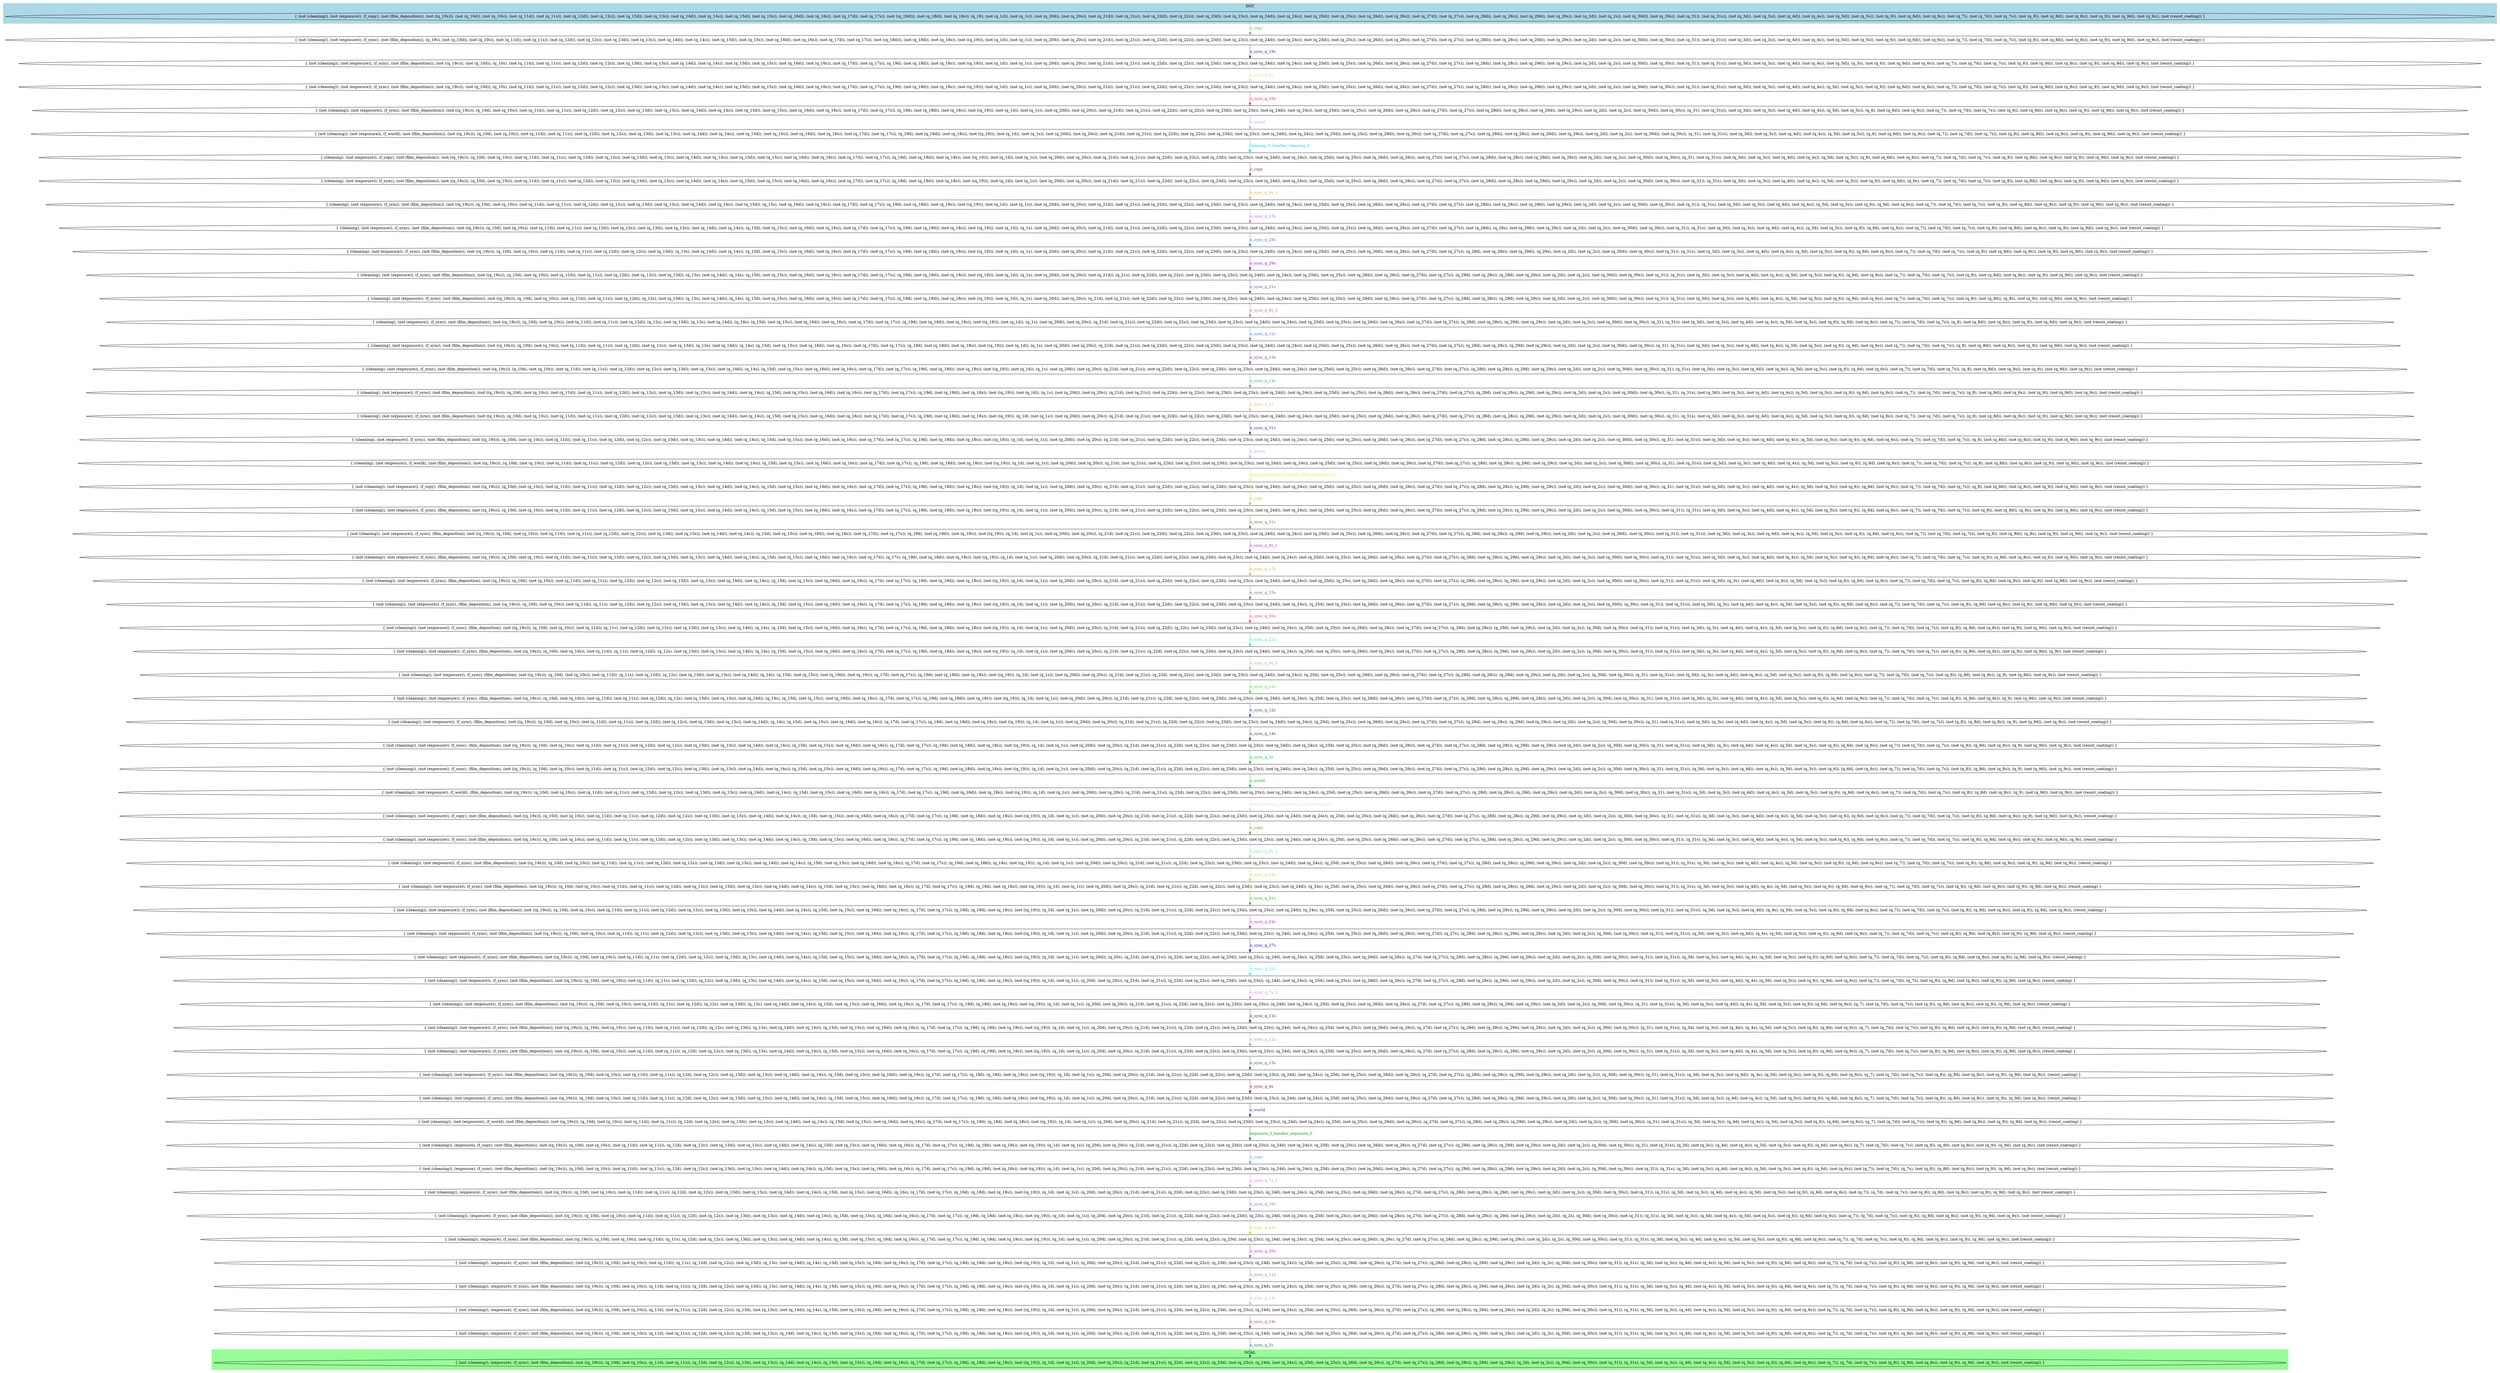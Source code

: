 digraph G {
0 [label="{ (not (cleaning)), (not (exposure)), (f_copy), (not (film_deposition)), (not ((q_19s))), (not (q_10d)), (not (q_10s)), (not (q_11d)), (not (q_11s)), (not (q_12d)), (not (q_12s)), (not (q_13d)), (not (q_13s)), (not (q_14d)), (not (q_14s)), (not (q_15d)), (not (q_15s)), (not (q_16d)), (not (q_16s)), (not (q_17d)), (not (q_17s)), (not ((q_19d))), (not (q_18d)), (not (q_18s)), (q_19), (not (q_1d)), (not (q_1s)), (not (q_20d)), (not (q_20s)), (not (q_21d)), (not (q_21s)), (not (q_22d)), (not (q_22s)), (not (q_23d)), (not (q_23s)), (not (q_24d)), (not (q_24s)), (not (q_25d)), (not (q_25s)), (not (q_26d)), (not (q_26s)), (not (q_27d)), (not (q_27s)), (not (q_28d)), (not (q_28s)), (not (q_29d)), (not (q_29s)), (not (q_2d)), (not (q_2s)), (not (q_30d)), (not (q_30s)), (not (q_31)), (not (q_31s)), (not (q_3d)), (not (q_3s)), (not (q_4d)), (not (q_4s)), (not (q_5d)), (not (q_5s)), (not (q_6)), (not (q_6d)), (not (q_6s)), (not (q_7)), (not (q_7d)), (not (q_7s)), (not (q_8)), (not (q_8d)), (not (q_8s)), (not (q_9)), (not (q_9d)), (not (q_9s)), (not (resist_coating)) }"];
1 [label="{ (not (cleaning)), (not (exposure)), (f_sync), (not (film_deposition)), (q_19s), (not (q_10d)), (not (q_10s)), (not (q_11d)), (not (q_11s)), (not (q_12d)), (not (q_12s)), (not (q_13d)), (not (q_13s)), (not (q_14d)), (not (q_14s)), (not (q_15d)), (not (q_15s)), (not (q_16d)), (not (q_16s)), (not (q_17d)), (not (q_17s)), (not ((q_19d))), (not (q_18d)), (not (q_18s)), (not ((q_19))), (not (q_1d)), (not (q_1s)), (not (q_20d)), (not (q_20s)), (not (q_21d)), (not (q_21s)), (not (q_22d)), (not (q_22s)), (not (q_23d)), (not (q_23s)), (not (q_24d)), (not (q_24s)), (not (q_25d)), (not (q_25s)), (not (q_26d)), (not (q_26s)), (not (q_27d)), (not (q_27s)), (not (q_28d)), (not (q_28s)), (not (q_29d)), (not (q_29s)), (not (q_2d)), (not (q_2s)), (not (q_30d)), (not (q_30s)), (not (q_31)), (not (q_31s)), (not (q_3d)), (not (q_3s)), (not (q_4d)), (not (q_4s)), (not (q_5d)), (not (q_5s)), (not (q_6)), (not (q_6d)), (not (q_6s)), (not (q_7)), (not (q_7d)), (not (q_7s)), (not (q_8)), (not (q_8d)), (not (q_8s)), (not (q_9)), (not (q_9d)), (not (q_9s)), (not (resist_coating)) }"];
2 [label="{ (not (cleaning)), (not (exposure)), (f_sync), (not (film_deposition)), (not ((q_19s))), (not (q_10d)), (q_10s), (not (q_11d)), (not (q_11s)), (not (q_12d)), (not (q_12s)), (not (q_13d)), (not (q_13s)), (not (q_14d)), (not (q_14s)), (not (q_15d)), (not (q_15s)), (not (q_16d)), (not (q_16s)), (not (q_17d)), (not (q_17s)), (q_19d), (not (q_18d)), (not (q_18s)), (not ((q_19))), (not (q_1d)), (not (q_1s)), (not (q_20d)), (not (q_20s)), (not (q_21d)), (not (q_21s)), (not (q_22d)), (not (q_22s)), (not (q_23d)), (not (q_23s)), (not (q_24d)), (not (q_24s)), (not (q_25d)), (not (q_25s)), (not (q_26d)), (not (q_26s)), (not (q_27d)), (not (q_27s)), (not (q_28d)), (not (q_28s)), (not (q_29d)), (not (q_29s)), (not (q_2d)), (not (q_2s)), (not (q_30d)), (not (q_30s)), (not (q_31)), (not (q_31s)), (not (q_3d)), (not (q_3s)), (not (q_4d)), (not (q_4s)), (not (q_5d)), (q_5s), (not (q_6)), (not (q_6d)), (not (q_6s)), (not (q_7)), (not (q_7d)), (not (q_7s)), (not (q_8)), (not (q_8d)), (not (q_8s)), (not (q_9)), (not (q_9d)), (not (q_9s)), (not (resist_coating)) }"];
3 [label="{ (not (cleaning)), (not (exposure)), (f_sync), (not (film_deposition)), (not ((q_19s))), (not (q_10d)), (q_10s), (not (q_11d)), (not (q_11s)), (not (q_12d)), (not (q_12s)), (not (q_13d)), (not (q_13s)), (not (q_14d)), (not (q_14s)), (not (q_15d)), (not (q_15s)), (not (q_16d)), (not (q_16s)), (not (q_17d)), (not (q_17s)), (q_19d), (not (q_18d)), (not (q_18s)), (not ((q_19))), (not (q_1d)), (not (q_1s)), (not (q_20d)), (not (q_20s)), (not (q_21d)), (not (q_21s)), (not (q_22d)), (not (q_22s)), (not (q_23d)), (not (q_23s)), (not (q_24d)), (not (q_24s)), (not (q_25d)), (not (q_25s)), (not (q_26d)), (not (q_26s)), (not (q_27d)), (not (q_27s)), (not (q_28d)), (not (q_28s)), (not (q_29d)), (not (q_29s)), (not (q_2d)), (not (q_2s)), (not (q_30d)), (not (q_30s)), (not (q_31)), (not (q_31s)), (not (q_3d)), (not (q_3s)), (not (q_4d)), (not (q_4s)), (q_5d), (not (q_5s)), (not (q_6)), (not (q_6d)), (not (q_6s)), (not (q_7)), (not (q_7d)), (not (q_7s)), (not (q_8)), (not (q_8d)), (not (q_8s)), (not (q_9)), (not (q_9d)), (not (q_9s)), (not (resist_coating)) }"];
4 [label="{ (not (cleaning)), (not (exposure)), (f_sync), (not (film_deposition)), (not ((q_19s))), (q_10d), (not (q_10s)), (not (q_11d)), (not (q_11s)), (not (q_12d)), (not (q_12s)), (not (q_13d)), (not (q_13s)), (not (q_14d)), (not (q_14s)), (not (q_15d)), (not (q_15s)), (not (q_16d)), (not (q_16s)), (not (q_17d)), (not (q_17s)), (q_19d), (not (q_18d)), (not (q_18s)), (not ((q_19))), (not (q_1d)), (not (q_1s)), (not (q_20d)), (not (q_20s)), (not (q_21d)), (not (q_21s)), (not (q_22d)), (not (q_22s)), (not (q_23d)), (not (q_23s)), (not (q_24d)), (not (q_24s)), (not (q_25d)), (not (q_25s)), (not (q_26d)), (not (q_26s)), (not (q_27d)), (not (q_27s)), (not (q_28d)), (not (q_28s)), (not (q_29d)), (not (q_29s)), (not (q_2d)), (not (q_2s)), (not (q_30d)), (not (q_30s)), (q_31), (not (q_31s)), (not (q_3d)), (not (q_3s)), (not (q_4d)), (not (q_4s)), (q_5d), (not (q_5s)), (q_6), (not (q_6d)), (not (q_6s)), (not (q_7)), (not (q_7d)), (not (q_7s)), (not (q_8)), (not (q_8d)), (not (q_8s)), (not (q_9)), (not (q_9d)), (not (q_9s)), (not (resist_coating)) }"];
5 [label="{ (not (cleaning)), (not (exposure)), (f_world), (not (film_deposition)), (not ((q_19s))), (q_10d), (not (q_10s)), (not (q_11d)), (not (q_11s)), (not (q_12d)), (not (q_12s)), (not (q_13d)), (not (q_13s)), (not (q_14d)), (not (q_14s)), (not (q_15d)), (not (q_15s)), (not (q_16d)), (not (q_16s)), (not (q_17d)), (not (q_17s)), (q_19d), (not (q_18d)), (not (q_18s)), (not ((q_19))), (not (q_1d)), (not (q_1s)), (not (q_20d)), (not (q_20s)), (not (q_21d)), (not (q_21s)), (not (q_22d)), (not (q_22s)), (not (q_23d)), (not (q_23s)), (not (q_24d)), (not (q_24s)), (not (q_25d)), (not (q_25s)), (not (q_26d)), (not (q_26s)), (not (q_27d)), (not (q_27s)), (not (q_28d)), (not (q_28s)), (not (q_29d)), (not (q_29s)), (not (q_2d)), (not (q_2s)), (not (q_30d)), (not (q_30s)), (q_31), (not (q_31s)), (not (q_3d)), (not (q_3s)), (not (q_4d)), (not (q_4s)), (q_5d), (not (q_5s)), (q_6), (not (q_6d)), (not (q_6s)), (not (q_7)), (not (q_7d)), (not (q_7s)), (not (q_8)), (not (q_8d)), (not (q_8s)), (not (q_9)), (not (q_9d)), (not (q_9s)), (not (resist_coating)) }"];
6 [label="{ (cleaning), (not (exposure)), (f_copy), (not (film_deposition)), (not ((q_19s))), (q_10d), (not (q_10s)), (not (q_11d)), (not (q_11s)), (not (q_12d)), (not (q_12s)), (not (q_13d)), (not (q_13s)), (not (q_14d)), (not (q_14s)), (not (q_15d)), (not (q_15s)), (not (q_16d)), (not (q_16s)), (not (q_17d)), (not (q_17s)), (q_19d), (not (q_18d)), (not (q_18s)), (not ((q_19))), (not (q_1d)), (not (q_1s)), (not (q_20d)), (not (q_20s)), (not (q_21d)), (not (q_21s)), (not (q_22d)), (not (q_22s)), (not (q_23d)), (not (q_23s)), (not (q_24d)), (not (q_24s)), (not (q_25d)), (not (q_25s)), (not (q_26d)), (not (q_26s)), (not (q_27d)), (not (q_27s)), (not (q_28d)), (not (q_28s)), (not (q_29d)), (not (q_29s)), (not (q_2d)), (not (q_2s)), (not (q_30d)), (not (q_30s)), (q_31), (not (q_31s)), (not (q_3d)), (not (q_3s)), (not (q_4d)), (not (q_4s)), (q_5d), (not (q_5s)), (q_6), (not (q_6d)), (not (q_6s)), (not (q_7)), (not (q_7d)), (not (q_7s)), (not (q_8)), (not (q_8d)), (not (q_8s)), (not (q_9)), (not (q_9d)), (not (q_9s)), (not (resist_coating)) }"];
7 [label="{ (cleaning), (not (exposure)), (f_sync), (not (film_deposition)), (not ((q_19s))), (q_10d), (not (q_10s)), (not (q_11d)), (not (q_11s)), (not (q_12d)), (not (q_12s)), (not (q_13d)), (not (q_13s)), (not (q_14d)), (not (q_14s)), (not (q_15d)), (not (q_15s)), (not (q_16d)), (not (q_16s)), (not (q_17d)), (not (q_17s)), (q_19d), (not (q_18d)), (not (q_18s)), (not ((q_19))), (not (q_1d)), (not (q_1s)), (not (q_20d)), (not (q_20s)), (not (q_21d)), (not (q_21s)), (not (q_22d)), (not (q_22s)), (not (q_23d)), (not (q_23s)), (not (q_24d)), (not (q_24s)), (not (q_25d)), (not (q_25s)), (not (q_26d)), (not (q_26s)), (not (q_27d)), (not (q_27s)), (not (q_28d)), (not (q_28s)), (not (q_29d)), (not (q_29s)), (not (q_2d)), (not (q_2s)), (not (q_30d)), (not (q_30s)), (not (q_31)), (q_31s), (not (q_3d)), (not (q_3s)), (not (q_4d)), (not (q_4s)), (q_5d), (not (q_5s)), (not (q_6)), (not (q_6d)), (q_6s), (not (q_7)), (not (q_7d)), (not (q_7s)), (not (q_8)), (not (q_8d)), (not (q_8s)), (not (q_9)), (not (q_9d)), (not (q_9s)), (not (resist_coating)) }"];
8 [label="{ (cleaning), (not (exposure)), (f_sync), (not (film_deposition)), (not ((q_19s))), (q_10d), (not (q_10s)), (not (q_11d)), (not (q_11s)), (not (q_12d)), (not (q_12s)), (not (q_13d)), (not (q_13s)), (not (q_14d)), (not (q_14s)), (not (q_15d)), (q_15s), (not (q_16d)), (not (q_16s)), (not (q_17d)), (not (q_17s)), (q_19d), (not (q_18d)), (not (q_18s)), (not ((q_19))), (not (q_1d)), (not (q_1s)), (not (q_20d)), (not (q_20s)), (not (q_21d)), (not (q_21s)), (not (q_22d)), (not (q_22s)), (not (q_23d)), (not (q_23s)), (not (q_24d)), (not (q_24s)), (not (q_25d)), (not (q_25s)), (not (q_26d)), (not (q_26s)), (not (q_27d)), (not (q_27s)), (not (q_28d)), (not (q_28s)), (not (q_29d)), (not (q_29s)), (not (q_2d)), (not (q_2s)), (not (q_30d)), (not (q_30s)), (not (q_31)), (q_31s), (not (q_3d)), (not (q_3s)), (not (q_4d)), (not (q_4s)), (q_5d), (not (q_5s)), (not (q_6)), (q_6d), (not (q_6s)), (not (q_7)), (not (q_7d)), (not (q_7s)), (not (q_8)), (not (q_8d)), (not (q_8s)), (not (q_9)), (not (q_9d)), (not (q_9s)), (not (resist_coating)) }"];
9 [label="{ (cleaning), (not (exposure)), (f_sync), (not (film_deposition)), (not ((q_19s))), (q_10d), (not (q_10s)), (not (q_11d)), (not (q_11s)), (not (q_12d)), (not (q_12s)), (not (q_13d)), (not (q_13s)), (not (q_14d)), (not (q_14s)), (q_15d), (not (q_15s)), (not (q_16d)), (not (q_16s)), (not (q_17d)), (not (q_17s)), (q_19d), (not (q_18d)), (not (q_18s)), (not ((q_19))), (not (q_1d)), (q_1s), (not (q_20d)), (not (q_20s)), (not (q_21d)), (not (q_21s)), (not (q_22d)), (not (q_22s)), (not (q_23d)), (not (q_23s)), (not (q_24d)), (not (q_24s)), (not (q_25d)), (not (q_25s)), (not (q_26d)), (not (q_26s)), (not (q_27d)), (not (q_27s)), (not (q_28d)), (q_28s), (not (q_29d)), (not (q_29s)), (not (q_2d)), (not (q_2s)), (not (q_30d)), (not (q_30s)), (not (q_31)), (q_31s), (not (q_3d)), (not (q_3s)), (not (q_4d)), (not (q_4s)), (q_5d), (not (q_5s)), (not (q_6)), (q_6d), (not (q_6s)), (not (q_7)), (not (q_7d)), (not (q_7s)), (not (q_8)), (not (q_8d)), (not (q_8s)), (not (q_9)), (not (q_9d)), (not (q_9s)), (not (resist_coating)) }"];
10 [label="{ (cleaning), (not (exposure)), (f_sync), (not (film_deposition)), (not ((q_19s))), (q_10d), (not (q_10s)), (not (q_11d)), (not (q_11s)), (not (q_12d)), (not (q_12s)), (not (q_13d)), (q_13s), (not (q_14d)), (not (q_14s)), (q_15d), (not (q_15s)), (not (q_16d)), (not (q_16s)), (not (q_17d)), (not (q_17s)), (q_19d), (not (q_18d)), (not (q_18s)), (not ((q_19))), (not (q_1d)), (q_1s), (not (q_20d)), (not (q_20s)), (not (q_21d)), (not (q_21s)), (not (q_22d)), (not (q_22s)), (not (q_23d)), (not (q_23s)), (not (q_24d)), (not (q_24s)), (not (q_25d)), (not (q_25s)), (not (q_26d)), (not (q_26s)), (not (q_27d)), (not (q_27s)), (q_28d), (not (q_28s)), (not (q_29d)), (q_29s), (not (q_2d)), (not (q_2s)), (not (q_30d)), (not (q_30s)), (not (q_31)), (q_31s), (not (q_3d)), (not (q_3s)), (not (q_4d)), (not (q_4s)), (q_5d), (not (q_5s)), (not (q_6)), (q_6d), (not (q_6s)), (not (q_7)), (not (q_7d)), (not (q_7s)), (not (q_8)), (not (q_8d)), (not (q_8s)), (not (q_9)), (not (q_9d)), (not (q_9s)), (not (resist_coating)) }"];
11 [label="{ (cleaning), (not (exposure)), (f_sync), (not (film_deposition)), (not ((q_19s))), (q_10d), (not (q_10s)), (not (q_11d)), (not (q_11s)), (not (q_12d)), (not (q_12s)), (not (q_13d)), (q_13s), (not (q_14d)), (q_14s), (q_15d), (not (q_15s)), (not (q_16d)), (not (q_16s)), (not (q_17d)), (not (q_17s)), (q_19d), (not (q_18d)), (not (q_18s)), (not ((q_19))), (not (q_1d)), (q_1s), (not (q_20d)), (not (q_20s)), (not (q_21d)), (q_21s), (not (q_22d)), (not (q_22s)), (not (q_23d)), (not (q_23s)), (not (q_24d)), (not (q_24s)), (not (q_25d)), (not (q_25s)), (not (q_26d)), (not (q_26s)), (not (q_27d)), (not (q_27s)), (q_28d), (not (q_28s)), (q_29d), (not (q_29s)), (not (q_2d)), (not (q_2s)), (not (q_30d)), (not (q_30s)), (not (q_31)), (q_31s), (not (q_3d)), (not (q_3s)), (not (q_4d)), (not (q_4s)), (q_5d), (not (q_5s)), (not (q_6)), (q_6d), (not (q_6s)), (not (q_7)), (not (q_7d)), (not (q_7s)), (not (q_8)), (not (q_8d)), (not (q_8s)), (not (q_9)), (not (q_9d)), (not (q_9s)), (not (resist_coating)) }"];
12 [label="{ (cleaning), (not (exposure)), (f_sync), (not (film_deposition)), (not ((q_19s))), (q_10d), (not (q_10s)), (not (q_11d)), (not (q_11s)), (not (q_12d)), (q_12s), (not (q_13d)), (q_13s), (not (q_14d)), (q_14s), (q_15d), (not (q_15s)), (not (q_16d)), (not (q_16s)), (not (q_17d)), (not (q_17s)), (q_19d), (not (q_18d)), (not (q_18s)), (not ((q_19))), (not (q_1d)), (q_1s), (not (q_20d)), (not (q_20s)), (q_21d), (not (q_21s)), (not (q_22d)), (not (q_22s)), (not (q_23d)), (not (q_23s)), (not (q_24d)), (not (q_24s)), (not (q_25d)), (not (q_25s)), (not (q_26d)), (not (q_26s)), (not (q_27d)), (not (q_27s)), (q_28d), (not (q_28s)), (q_29d), (not (q_29s)), (not (q_2d)), (not (q_2s)), (not (q_30d)), (not (q_30s)), (not (q_31)), (q_31s), (not (q_3d)), (not (q_3s)), (not (q_4d)), (not (q_4s)), (q_5d), (not (q_5s)), (not (q_6)), (q_6d), (not (q_6s)), (not (q_7)), (not (q_7d)), (not (q_7s)), (not (q_8)), (not (q_8d)), (q_8s), (not (q_9)), (not (q_9d)), (not (q_9s)), (not (resist_coating)) }"];
13 [label="{ (cleaning), (not (exposure)), (f_sync), (not (film_deposition)), (not ((q_19s))), (q_10d), (not (q_10s)), (not (q_11d)), (not (q_11s)), (not (q_12d)), (q_12s), (not (q_13d)), (q_13s), (not (q_14d)), (q_14s), (q_15d), (not (q_15s)), (not (q_16d)), (not (q_16s)), (not (q_17d)), (not (q_17s)), (q_19d), (not (q_18d)), (not (q_18s)), (not ((q_19))), (not (q_1d)), (q_1s), (not (q_20d)), (not (q_20s)), (q_21d), (not (q_21s)), (not (q_22d)), (not (q_22s)), (not (q_23d)), (not (q_23s)), (not (q_24d)), (not (q_24s)), (not (q_25d)), (not (q_25s)), (not (q_26d)), (not (q_26s)), (not (q_27d)), (not (q_27s)), (q_28d), (not (q_28s)), (q_29d), (not (q_29s)), (not (q_2d)), (not (q_2s)), (not (q_30d)), (not (q_30s)), (q_31), (q_31s), (not (q_3d)), (not (q_3s)), (not (q_4d)), (not (q_4s)), (q_5d), (not (q_5s)), (not (q_6)), (q_6d), (not (q_6s)), (not (q_7)), (not (q_7d)), (not (q_7s)), (q_8), (not (q_8d)), (not (q_8s)), (not (q_9)), (not (q_9d)), (not (q_9s)), (not (resist_coating)) }"];
14 [label="{ (cleaning), (not (exposure)), (f_sync), (not (film_deposition)), (not ((q_19s))), (q_10d), (not (q_10s)), (not (q_11d)), (not (q_11s)), (not (q_12d)), (not (q_12s)), (not (q_13d)), (q_13s), (not (q_14d)), (q_14s), (q_15d), (not (q_15s)), (not (q_16d)), (not (q_16s)), (not (q_17d)), (not (q_17s)), (q_19d), (not (q_18d)), (not (q_18s)), (not ((q_19))), (not (q_1d)), (q_1s), (not (q_20d)), (not (q_20s)), (q_21d), (not (q_21s)), (not (q_22d)), (not (q_22s)), (not (q_23d)), (not (q_23s)), (not (q_24d)), (not (q_24s)), (not (q_25d)), (not (q_25s)), (not (q_26d)), (not (q_26s)), (not (q_27d)), (not (q_27s)), (q_28d), (not (q_28s)), (q_29d), (not (q_29s)), (not (q_2d)), (not (q_2s)), (not (q_30d)), (not (q_30s)), (q_31), (q_31s), (not (q_3d)), (not (q_3s)), (not (q_4d)), (not (q_4s)), (q_5d), (not (q_5s)), (not (q_6)), (q_6d), (not (q_6s)), (not (q_7)), (not (q_7d)), (not (q_7s)), (q_8), (not (q_8d)), (not (q_8s)), (not (q_9)), (not (q_9d)), (not (q_9s)), (not (resist_coating)) }"];
15 [label="{ (cleaning), (not (exposure)), (f_sync), (not (film_deposition)), (not ((q_19s))), (q_10d), (not (q_10s)), (not (q_11d)), (not (q_11s)), (not (q_12d)), (not (q_12s)), (not (q_13d)), (not (q_13s)), (not (q_14d)), (q_14s), (q_15d), (not (q_15s)), (not (q_16d)), (not (q_16s)), (not (q_17d)), (not (q_17s)), (q_19d), (not (q_18d)), (not (q_18s)), (not ((q_19))), (not (q_1d)), (q_1s), (not (q_20d)), (not (q_20s)), (q_21d), (not (q_21s)), (not (q_22d)), (not (q_22s)), (not (q_23d)), (not (q_23s)), (not (q_24d)), (not (q_24s)), (not (q_25d)), (not (q_25s)), (not (q_26d)), (not (q_26s)), (not (q_27d)), (not (q_27s)), (q_28d), (not (q_28s)), (q_29d), (not (q_29s)), (not (q_2d)), (not (q_2s)), (not (q_30d)), (not (q_30s)), (q_31), (q_31s), (not (q_3d)), (not (q_3s)), (not (q_4d)), (not (q_4s)), (q_5d), (not (q_5s)), (not (q_6)), (q_6d), (not (q_6s)), (not (q_7)), (not (q_7d)), (not (q_7s)), (q_8), (not (q_8d)), (not (q_8s)), (not (q_9)), (not (q_9d)), (not (q_9s)), (not (resist_coating)) }"];
16 [label="{ (cleaning), (not (exposure)), (f_sync), (not (film_deposition)), (not ((q_19s))), (q_10d), (not (q_10s)), (not (q_11d)), (not (q_11s)), (not (q_12d)), (not (q_12s)), (not (q_13d)), (not (q_13s)), (not (q_14d)), (not (q_14s)), (q_15d), (not (q_15s)), (not (q_16d)), (not (q_16s)), (not (q_17d)), (not (q_17s)), (q_19d), (not (q_18d)), (not (q_18s)), (not ((q_19))), (not (q_1d)), (q_1s), (not (q_20d)), (not (q_20s)), (q_21d), (not (q_21s)), (not (q_22d)), (not (q_22s)), (not (q_23d)), (not (q_23s)), (not (q_24d)), (not (q_24s)), (not (q_25d)), (not (q_25s)), (not (q_26d)), (not (q_26s)), (not (q_27d)), (not (q_27s)), (q_28d), (not (q_28s)), (q_29d), (not (q_29s)), (not (q_2d)), (not (q_2s)), (not (q_30d)), (not (q_30s)), (q_31), (q_31s), (not (q_3d)), (not (q_3s)), (not (q_4d)), (not (q_4s)), (q_5d), (not (q_5s)), (not (q_6)), (q_6d), (not (q_6s)), (not (q_7)), (not (q_7d)), (not (q_7s)), (q_8), (not (q_8d)), (not (q_8s)), (not (q_9)), (not (q_9d)), (not (q_9s)), (not (resist_coating)) }"];
17 [label="{ (cleaning), (not (exposure)), (f_sync), (not (film_deposition)), (not ((q_19s))), (q_10d), (not (q_10s)), (not (q_11d)), (not (q_11s)), (not (q_12d)), (not (q_12s)), (not (q_13d)), (not (q_13s)), (not (q_14d)), (not (q_14s)), (q_15d), (not (q_15s)), (not (q_16d)), (not (q_16s)), (not (q_17d)), (not (q_17s)), (q_19d), (not (q_18d)), (not (q_18s)), (not ((q_19))), (q_1d), (not (q_1s)), (not (q_20d)), (not (q_20s)), (q_21d), (not (q_21s)), (not (q_22d)), (not (q_22s)), (not (q_23d)), (not (q_23s)), (not (q_24d)), (not (q_24s)), (not (q_25d)), (not (q_25s)), (not (q_26d)), (not (q_26s)), (not (q_27d)), (not (q_27s)), (q_28d), (not (q_28s)), (q_29d), (not (q_29s)), (not (q_2d)), (not (q_2s)), (not (q_30d)), (not (q_30s)), (q_31), (q_31s), (not (q_3d)), (not (q_3s)), (not (q_4d)), (not (q_4s)), (q_5d), (not (q_5s)), (not (q_6)), (q_6d), (not (q_6s)), (not (q_7)), (not (q_7d)), (not (q_7s)), (q_8), (not (q_8d)), (not (q_8s)), (not (q_9)), (not (q_9d)), (not (q_9s)), (not (resist_coating)) }"];
18 [label="{ (cleaning), (not (exposure)), (f_sync), (not (film_deposition)), (not ((q_19s))), (q_10d), (not (q_10s)), (not (q_11d)), (not (q_11s)), (not (q_12d)), (not (q_12s)), (not (q_13d)), (not (q_13s)), (not (q_14d)), (not (q_14s)), (q_15d), (not (q_15s)), (not (q_16d)), (not (q_16s)), (not (q_17d)), (not (q_17s)), (q_19d), (not (q_18d)), (not (q_18s)), (not ((q_19))), (q_1d), (not (q_1s)), (not (q_20d)), (not (q_20s)), (q_21d), (not (q_21s)), (not (q_22d)), (not (q_22s)), (not (q_23d)), (not (q_23s)), (not (q_24d)), (not (q_24s)), (not (q_25d)), (not (q_25s)), (not (q_26d)), (not (q_26s)), (not (q_27d)), (not (q_27s)), (q_28d), (not (q_28s)), (q_29d), (not (q_29s)), (not (q_2d)), (not (q_2s)), (not (q_30d)), (not (q_30s)), (q_31), (not (q_31s)), (not (q_3d)), (not (q_3s)), (not (q_4d)), (not (q_4s)), (q_5d), (not (q_5s)), (not (q_6)), (q_6d), (not (q_6s)), (not (q_7)), (not (q_7d)), (not (q_7s)), (q_8), (not (q_8d)), (not (q_8s)), (not (q_9)), (not (q_9d)), (not (q_9s)), (not (resist_coating)) }"];
19 [label="{ (cleaning), (not (exposure)), (f_world), (not (film_deposition)), (not ((q_19s))), (q_10d), (not (q_10s)), (not (q_11d)), (not (q_11s)), (not (q_12d)), (not (q_12s)), (not (q_13d)), (not (q_13s)), (not (q_14d)), (not (q_14s)), (q_15d), (not (q_15s)), (not (q_16d)), (not (q_16s)), (not (q_17d)), (not (q_17s)), (q_19d), (not (q_18d)), (not (q_18s)), (not ((q_19))), (q_1d), (not (q_1s)), (not (q_20d)), (not (q_20s)), (q_21d), (not (q_21s)), (not (q_22d)), (not (q_22s)), (not (q_23d)), (not (q_23s)), (not (q_24d)), (not (q_24s)), (not (q_25d)), (not (q_25s)), (not (q_26d)), (not (q_26s)), (not (q_27d)), (not (q_27s)), (q_28d), (not (q_28s)), (q_29d), (not (q_29s)), (not (q_2d)), (not (q_2s)), (not (q_30d)), (not (q_30s)), (q_31), (not (q_31s)), (not (q_3d)), (not (q_3s)), (not (q_4d)), (not (q_4s)), (q_5d), (not (q_5s)), (not (q_6)), (q_6d), (not (q_6s)), (not (q_7)), (not (q_7d)), (not (q_7s)), (q_8), (not (q_8d)), (not (q_8s)), (not (q_9)), (not (q_9d)), (not (q_9s)), (not (resist_coating)) }"];
20 [label="{ (not (cleaning)), (not (exposure)), (f_copy), (film_deposition), (not ((q_19s))), (q_10d), (not (q_10s)), (not (q_11d)), (not (q_11s)), (not (q_12d)), (not (q_12s)), (not (q_13d)), (not (q_13s)), (not (q_14d)), (not (q_14s)), (q_15d), (not (q_15s)), (not (q_16d)), (not (q_16s)), (not (q_17d)), (not (q_17s)), (q_19d), (not (q_18d)), (not (q_18s)), (not ((q_19))), (q_1d), (not (q_1s)), (not (q_20d)), (not (q_20s)), (q_21d), (not (q_21s)), (not (q_22d)), (not (q_22s)), (not (q_23d)), (not (q_23s)), (not (q_24d)), (not (q_24s)), (not (q_25d)), (not (q_25s)), (not (q_26d)), (not (q_26s)), (not (q_27d)), (not (q_27s)), (q_28d), (not (q_28s)), (q_29d), (not (q_29s)), (not (q_2d)), (not (q_2s)), (not (q_30d)), (not (q_30s)), (q_31), (not (q_31s)), (not (q_3d)), (not (q_3s)), (not (q_4d)), (not (q_4s)), (q_5d), (not (q_5s)), (not (q_6)), (q_6d), (not (q_6s)), (not (q_7)), (not (q_7d)), (not (q_7s)), (q_8), (not (q_8d)), (not (q_8s)), (not (q_9)), (not (q_9d)), (not (q_9s)), (not (resist_coating)) }"];
21 [label="{ (not (cleaning)), (not (exposure)), (f_sync), (film_deposition), (not ((q_19s))), (q_10d), (not (q_10s)), (not (q_11d)), (not (q_11s)), (not (q_12d)), (not (q_12s)), (not (q_13d)), (not (q_13s)), (not (q_14d)), (not (q_14s)), (q_15d), (not (q_15s)), (not (q_16d)), (not (q_16s)), (not (q_17d)), (not (q_17s)), (q_19d), (not (q_18d)), (not (q_18s)), (not ((q_19))), (q_1d), (not (q_1s)), (not (q_20d)), (not (q_20s)), (q_21d), (not (q_21s)), (not (q_22d)), (not (q_22s)), (not (q_23d)), (not (q_23s)), (not (q_24d)), (not (q_24s)), (not (q_25d)), (not (q_25s)), (not (q_26d)), (not (q_26s)), (not (q_27d)), (not (q_27s)), (q_28d), (not (q_28s)), (q_29d), (not (q_29s)), (not (q_2d)), (not (q_2s)), (not (q_30d)), (not (q_30s)), (not (q_31)), (q_31s), (not (q_3d)), (not (q_3s)), (not (q_4d)), (not (q_4s)), (q_5d), (not (q_5s)), (not (q_6)), (q_6d), (not (q_6s)), (not (q_7)), (not (q_7d)), (not (q_7s)), (not (q_8)), (not (q_8d)), (q_8s), (not (q_9)), (not (q_9d)), (not (q_9s)), (not (resist_coating)) }"];
22 [label="{ (not (cleaning)), (not (exposure)), (f_sync), (film_deposition), (not ((q_19s))), (q_10d), (not (q_10s)), (not (q_11d)), (not (q_11s)), (not (q_12d)), (not (q_12s)), (not (q_13d)), (not (q_13s)), (not (q_14d)), (not (q_14s)), (q_15d), (not (q_15s)), (not (q_16d)), (not (q_16s)), (not (q_17d)), (not (q_17s)), (q_19d), (not (q_18d)), (not (q_18s)), (not ((q_19))), (q_1d), (not (q_1s)), (not (q_20d)), (not (q_20s)), (q_21d), (not (q_21s)), (not (q_22d)), (not (q_22s)), (not (q_23d)), (not (q_23s)), (not (q_24d)), (not (q_24s)), (not (q_25d)), (not (q_25s)), (not (q_26d)), (not (q_26s)), (not (q_27d)), (not (q_27s)), (q_28d), (not (q_28s)), (q_29d), (not (q_29s)), (not (q_2d)), (not (q_2s)), (not (q_30d)), (not (q_30s)), (not (q_31)), (not (q_31s)), (not (q_3d)), (not (q_3s)), (not (q_4d)), (not (q_4s)), (q_5d), (not (q_5s)), (not (q_6)), (q_6d), (not (q_6s)), (not (q_7)), (not (q_7d)), (not (q_7s)), (not (q_8)), (not (q_8d)), (q_8s), (not (q_9)), (not (q_9d)), (not (q_9s)), (not (resist_coating)) }"];
23 [label="{ (not (cleaning)), (not (exposure)), (f_sync), (film_deposition), (not ((q_19s))), (q_10d), (not (q_10s)), (not (q_11d)), (not (q_11s)), (not (q_12d)), (not (q_12s)), (not (q_13d)), (not (q_13s)), (not (q_14d)), (not (q_14s)), (q_15d), (not (q_15s)), (not (q_16d)), (not (q_16s)), (not (q_17d)), (q_17s), (q_19d), (not (q_18d)), (not (q_18s)), (not ((q_19))), (q_1d), (not (q_1s)), (not (q_20d)), (not (q_20s)), (q_21d), (not (q_21s)), (not (q_22d)), (not (q_22s)), (not (q_23d)), (not (q_23s)), (not (q_24d)), (not (q_24s)), (not (q_25d)), (not (q_25s)), (not (q_26d)), (not (q_26s)), (not (q_27d)), (not (q_27s)), (q_28d), (not (q_28s)), (q_29d), (not (q_29s)), (not (q_2d)), (not (q_2s)), (not (q_30d)), (not (q_30s)), (not (q_31)), (not (q_31s)), (not (q_3d)), (not (q_3s)), (not (q_4d)), (not (q_4s)), (q_5d), (not (q_5s)), (not (q_6)), (q_6d), (not (q_6s)), (not (q_7)), (not (q_7d)), (not (q_7s)), (not (q_8)), (q_8d), (not (q_8s)), (not (q_9)), (not (q_9d)), (not (q_9s)), (not (resist_coating)) }"];
24 [label="{ (not (cleaning)), (not (exposure)), (f_sync), (film_deposition), (not ((q_19s))), (q_10d), (not (q_10s)), (not (q_11d)), (not (q_11s)), (not (q_12d)), (not (q_12s)), (not (q_13d)), (not (q_13s)), (not (q_14d)), (not (q_14s)), (q_15d), (not (q_15s)), (not (q_16d)), (not (q_16s)), (q_17d), (not (q_17s)), (q_19d), (not (q_18d)), (not (q_18s)), (not ((q_19))), (q_1d), (not (q_1s)), (not (q_20d)), (not (q_20s)), (q_21d), (not (q_21s)), (not (q_22d)), (not (q_22s)), (not (q_23d)), (not (q_23s)), (not (q_24d)), (not (q_24s)), (not (q_25d)), (q_25s), (not (q_26d)), (not (q_26s)), (not (q_27d)), (not (q_27s)), (q_28d), (not (q_28s)), (q_29d), (not (q_29s)), (not (q_2d)), (not (q_2s)), (not (q_30d)), (not (q_30s)), (not (q_31)), (not (q_31s)), (not (q_3d)), (q_3s), (not (q_4d)), (not (q_4s)), (q_5d), (not (q_5s)), (not (q_6)), (q_6d), (not (q_6s)), (not (q_7)), (not (q_7d)), (not (q_7s)), (not (q_8)), (q_8d), (not (q_8s)), (not (q_9)), (not (q_9d)), (not (q_9s)), (not (resist_coating)) }"];
25 [label="{ (not (cleaning)), (not (exposure)), (f_sync), (film_deposition), (not ((q_19s))), (q_10d), (not (q_10s)), (not (q_11d)), (q_11s), (not (q_12d)), (not (q_12s)), (not (q_13d)), (not (q_13s)), (not (q_14d)), (not (q_14s)), (q_15d), (not (q_15s)), (not (q_16d)), (not (q_16s)), (q_17d), (not (q_17s)), (q_19d), (not (q_18d)), (not (q_18s)), (not ((q_19))), (q_1d), (not (q_1s)), (not (q_20d)), (not (q_20s)), (q_21d), (not (q_21s)), (not (q_22d)), (not (q_22s)), (not (q_23d)), (not (q_23s)), (not (q_24d)), (not (q_24s)), (q_25d), (not (q_25s)), (not (q_26d)), (not (q_26s)), (not (q_27d)), (not (q_27s)), (q_28d), (not (q_28s)), (q_29d), (not (q_29s)), (not (q_2d)), (not (q_2s)), (not (q_30d)), (q_30s), (not (q_31)), (not (q_31s)), (not (q_3d)), (q_3s), (not (q_4d)), (not (q_4s)), (q_5d), (not (q_5s)), (not (q_6)), (q_6d), (not (q_6s)), (not (q_7)), (not (q_7d)), (not (q_7s)), (not (q_8)), (q_8d), (not (q_8s)), (not (q_9)), (not (q_9d)), (not (q_9s)), (not (resist_coating)) }"];
26 [label="{ (not (cleaning)), (not (exposure)), (f_sync), (film_deposition), (not ((q_19s))), (q_10d), (not (q_10s)), (not (q_11d)), (q_11s), (not (q_12d)), (not (q_12s)), (not (q_13d)), (not (q_13s)), (not (q_14d)), (q_14s), (q_15d), (not (q_15s)), (not (q_16d)), (not (q_16s)), (q_17d), (not (q_17s)), (q_19d), (not (q_18d)), (not (q_18s)), (not ((q_19))), (q_1d), (not (q_1s)), (not (q_20d)), (not (q_20s)), (q_21d), (not (q_21s)), (not (q_22d)), (q_22s), (not (q_23d)), (not (q_23s)), (not (q_24d)), (not (q_24s)), (q_25d), (not (q_25s)), (not (q_26d)), (not (q_26s)), (not (q_27d)), (not (q_27s)), (q_28d), (not (q_28s)), (q_29d), (not (q_29s)), (not (q_2d)), (not (q_2s)), (q_30d), (not (q_30s)), (not (q_31)), (not (q_31s)), (not (q_3d)), (q_3s), (not (q_4d)), (not (q_4s)), (q_5d), (not (q_5s)), (not (q_6)), (q_6d), (not (q_6s)), (not (q_7)), (not (q_7d)), (not (q_7s)), (not (q_8)), (q_8d), (not (q_8s)), (not (q_9)), (not (q_9d)), (not (q_9s)), (not (resist_coating)) }"];
27 [label="{ (not (cleaning)), (not (exposure)), (f_sync), (film_deposition), (not ((q_19s))), (q_10d), (not (q_10s)), (not (q_11d)), (q_11s), (not (q_12d)), (q_12s), (not (q_13d)), (not (q_13s)), (not (q_14d)), (q_14s), (q_15d), (not (q_15s)), (not (q_16d)), (not (q_16s)), (q_17d), (not (q_17s)), (q_19d), (not (q_18d)), (not (q_18s)), (not ((q_19))), (q_1d), (not (q_1s)), (not (q_20d)), (not (q_20s)), (q_21d), (not (q_21s)), (q_22d), (not (q_22s)), (not (q_23d)), (not (q_23s)), (not (q_24d)), (not (q_24s)), (q_25d), (not (q_25s)), (not (q_26d)), (not (q_26s)), (not (q_27d)), (not (q_27s)), (q_28d), (not (q_28s)), (q_29d), (not (q_29s)), (not (q_2d)), (not (q_2s)), (q_30d), (not (q_30s)), (not (q_31)), (not (q_31s)), (not (q_3d)), (q_3s), (not (q_4d)), (not (q_4s)), (q_5d), (not (q_5s)), (not (q_6)), (q_6d), (not (q_6s)), (not (q_7)), (not (q_7d)), (not (q_7s)), (not (q_8)), (q_8d), (not (q_8s)), (not (q_9)), (not (q_9d)), (q_9s), (not (resist_coating)) }"];
28 [label="{ (not (cleaning)), (not (exposure)), (f_sync), (film_deposition), (not ((q_19s))), (q_10d), (not (q_10s)), (not (q_11d)), (q_11s), (not (q_12d)), (q_12s), (not (q_13d)), (not (q_13s)), (not (q_14d)), (q_14s), (q_15d), (not (q_15s)), (not (q_16d)), (not (q_16s)), (q_17d), (not (q_17s)), (q_19d), (not (q_18d)), (not (q_18s)), (not ((q_19))), (q_1d), (not (q_1s)), (not (q_20d)), (not (q_20s)), (q_21d), (not (q_21s)), (q_22d), (not (q_22s)), (not (q_23d)), (not (q_23s)), (not (q_24d)), (not (q_24s)), (q_25d), (not (q_25s)), (not (q_26d)), (not (q_26s)), (not (q_27d)), (not (q_27s)), (q_28d), (not (q_28s)), (q_29d), (not (q_29s)), (not (q_2d)), (not (q_2s)), (q_30d), (not (q_30s)), (q_31), (not (q_31s)), (not (q_3d)), (q_3s), (not (q_4d)), (not (q_4s)), (q_5d), (not (q_5s)), (not (q_6)), (q_6d), (not (q_6s)), (not (q_7)), (not (q_7d)), (not (q_7s)), (not (q_8)), (q_8d), (not (q_8s)), (q_9), (not (q_9d)), (not (q_9s)), (not (resist_coating)) }"];
29 [label="{ (not (cleaning)), (not (exposure)), (f_sync), (film_deposition), (not ((q_19s))), (q_10d), (not (q_10s)), (not (q_11d)), (not (q_11s)), (not (q_12d)), (q_12s), (not (q_13d)), (not (q_13s)), (not (q_14d)), (q_14s), (q_15d), (not (q_15s)), (not (q_16d)), (not (q_16s)), (q_17d), (not (q_17s)), (q_19d), (not (q_18d)), (not (q_18s)), (not ((q_19))), (q_1d), (not (q_1s)), (not (q_20d)), (not (q_20s)), (q_21d), (not (q_21s)), (q_22d), (not (q_22s)), (not (q_23d)), (not (q_23s)), (not (q_24d)), (not (q_24s)), (q_25d), (not (q_25s)), (not (q_26d)), (not (q_26s)), (not (q_27d)), (not (q_27s)), (q_28d), (not (q_28s)), (q_29d), (not (q_29s)), (not (q_2d)), (not (q_2s)), (q_30d), (not (q_30s)), (q_31), (not (q_31s)), (not (q_3d)), (q_3s), (not (q_4d)), (not (q_4s)), (q_5d), (not (q_5s)), (not (q_6)), (q_6d), (not (q_6s)), (not (q_7)), (not (q_7d)), (not (q_7s)), (not (q_8)), (q_8d), (not (q_8s)), (q_9), (not (q_9d)), (not (q_9s)), (not (resist_coating)) }"];
30 [label="{ (not (cleaning)), (not (exposure)), (f_sync), (film_deposition), (not ((q_19s))), (q_10d), (not (q_10s)), (not (q_11d)), (not (q_11s)), (not (q_12d)), (not (q_12s)), (not (q_13d)), (not (q_13s)), (not (q_14d)), (q_14s), (q_15d), (not (q_15s)), (not (q_16d)), (not (q_16s)), (q_17d), (not (q_17s)), (q_19d), (not (q_18d)), (not (q_18s)), (not ((q_19))), (q_1d), (not (q_1s)), (not (q_20d)), (not (q_20s)), (q_21d), (not (q_21s)), (q_22d), (not (q_22s)), (not (q_23d)), (not (q_23s)), (not (q_24d)), (not (q_24s)), (q_25d), (not (q_25s)), (not (q_26d)), (not (q_26s)), (not (q_27d)), (not (q_27s)), (q_28d), (not (q_28s)), (q_29d), (not (q_29s)), (not (q_2d)), (not (q_2s)), (q_30d), (not (q_30s)), (q_31), (not (q_31s)), (not (q_3d)), (q_3s), (not (q_4d)), (not (q_4s)), (q_5d), (not (q_5s)), (not (q_6)), (q_6d), (not (q_6s)), (not (q_7)), (not (q_7d)), (not (q_7s)), (not (q_8)), (q_8d), (not (q_8s)), (q_9), (not (q_9d)), (not (q_9s)), (not (resist_coating)) }"];
31 [label="{ (not (cleaning)), (not (exposure)), (f_sync), (film_deposition), (not ((q_19s))), (q_10d), (not (q_10s)), (not (q_11d)), (not (q_11s)), (not (q_12d)), (not (q_12s)), (not (q_13d)), (not (q_13s)), (not (q_14d)), (not (q_14s)), (q_15d), (not (q_15s)), (not (q_16d)), (not (q_16s)), (q_17d), (not (q_17s)), (q_19d), (not (q_18d)), (not (q_18s)), (not ((q_19))), (q_1d), (not (q_1s)), (not (q_20d)), (not (q_20s)), (q_21d), (not (q_21s)), (q_22d), (not (q_22s)), (not (q_23d)), (not (q_23s)), (not (q_24d)), (not (q_24s)), (q_25d), (not (q_25s)), (not (q_26d)), (not (q_26s)), (not (q_27d)), (not (q_27s)), (q_28d), (not (q_28s)), (q_29d), (not (q_29s)), (not (q_2d)), (not (q_2s)), (q_30d), (not (q_30s)), (q_31), (not (q_31s)), (not (q_3d)), (q_3s), (not (q_4d)), (not (q_4s)), (q_5d), (not (q_5s)), (not (q_6)), (q_6d), (not (q_6s)), (not (q_7)), (not (q_7d)), (not (q_7s)), (not (q_8)), (q_8d), (not (q_8s)), (q_9), (not (q_9d)), (not (q_9s)), (not (resist_coating)) }"];
32 [label="{ (not (cleaning)), (not (exposure)), (f_sync), (film_deposition), (not ((q_19s))), (q_10d), (not (q_10s)), (not (q_11d)), (not (q_11s)), (not (q_12d)), (not (q_12s)), (not (q_13d)), (not (q_13s)), (not (q_14d)), (not (q_14s)), (q_15d), (not (q_15s)), (not (q_16d)), (not (q_16s)), (q_17d), (not (q_17s)), (q_19d), (not (q_18d)), (not (q_18s)), (not ((q_19))), (q_1d), (not (q_1s)), (not (q_20d)), (not (q_20s)), (q_21d), (not (q_21s)), (q_22d), (not (q_22s)), (not (q_23d)), (not (q_23s)), (not (q_24d)), (not (q_24s)), (q_25d), (not (q_25s)), (not (q_26d)), (not (q_26s)), (not (q_27d)), (not (q_27s)), (q_28d), (not (q_28s)), (q_29d), (not (q_29s)), (not (q_2d)), (not (q_2s)), (q_30d), (not (q_30s)), (q_31), (not (q_31s)), (q_3d), (not (q_3s)), (not (q_4d)), (not (q_4s)), (q_5d), (not (q_5s)), (not (q_6)), (q_6d), (not (q_6s)), (not (q_7)), (not (q_7d)), (not (q_7s)), (not (q_8)), (q_8d), (not (q_8s)), (q_9), (not (q_9d)), (not (q_9s)), (not (resist_coating)) }"];
33 [label="{ (not (cleaning)), (not (exposure)), (f_world), (film_deposition), (not ((q_19s))), (q_10d), (not (q_10s)), (not (q_11d)), (not (q_11s)), (not (q_12d)), (not (q_12s)), (not (q_13d)), (not (q_13s)), (not (q_14d)), (not (q_14s)), (q_15d), (not (q_15s)), (not (q_16d)), (not (q_16s)), (q_17d), (not (q_17s)), (q_19d), (not (q_18d)), (not (q_18s)), (not ((q_19))), (q_1d), (not (q_1s)), (not (q_20d)), (not (q_20s)), (q_21d), (not (q_21s)), (q_22d), (not (q_22s)), (not (q_23d)), (not (q_23s)), (not (q_24d)), (not (q_24s)), (q_25d), (not (q_25s)), (not (q_26d)), (not (q_26s)), (not (q_27d)), (not (q_27s)), (q_28d), (not (q_28s)), (q_29d), (not (q_29s)), (not (q_2d)), (not (q_2s)), (q_30d), (not (q_30s)), (q_31), (not (q_31s)), (q_3d), (not (q_3s)), (not (q_4d)), (not (q_4s)), (q_5d), (not (q_5s)), (not (q_6)), (q_6d), (not (q_6s)), (not (q_7)), (not (q_7d)), (not (q_7s)), (not (q_8)), (q_8d), (not (q_8s)), (q_9), (not (q_9d)), (not (q_9s)), (not (resist_coating)) }"];
34 [label="{ (not (cleaning)), (not (exposure)), (f_copy), (not (film_deposition)), (not ((q_19s))), (q_10d), (not (q_10s)), (not (q_11d)), (not (q_11s)), (not (q_12d)), (not (q_12s)), (not (q_13d)), (not (q_13s)), (not (q_14d)), (not (q_14s)), (q_15d), (not (q_15s)), (not (q_16d)), (not (q_16s)), (q_17d), (not (q_17s)), (q_19d), (not (q_18d)), (not (q_18s)), (not ((q_19))), (q_1d), (not (q_1s)), (not (q_20d)), (not (q_20s)), (q_21d), (not (q_21s)), (q_22d), (not (q_22s)), (not (q_23d)), (not (q_23s)), (not (q_24d)), (not (q_24s)), (q_25d), (not (q_25s)), (not (q_26d)), (not (q_26s)), (not (q_27d)), (not (q_27s)), (q_28d), (not (q_28s)), (q_29d), (not (q_29s)), (not (q_2d)), (not (q_2s)), (q_30d), (not (q_30s)), (q_31), (not (q_31s)), (q_3d), (not (q_3s)), (not (q_4d)), (not (q_4s)), (q_5d), (not (q_5s)), (not (q_6)), (q_6d), (not (q_6s)), (not (q_7)), (not (q_7d)), (not (q_7s)), (not (q_8)), (q_8d), (not (q_8s)), (q_9), (not (q_9d)), (not (q_9s)), (resist_coating) }"];
35 [label="{ (not (cleaning)), (not (exposure)), (f_sync), (not (film_deposition)), (not ((q_19s))), (q_10d), (not (q_10s)), (not (q_11d)), (not (q_11s)), (not (q_12d)), (not (q_12s)), (not (q_13d)), (not (q_13s)), (not (q_14d)), (not (q_14s)), (q_15d), (not (q_15s)), (not (q_16d)), (not (q_16s)), (q_17d), (not (q_17s)), (q_19d), (not (q_18d)), (not (q_18s)), (not ((q_19))), (q_1d), (not (q_1s)), (not (q_20d)), (not (q_20s)), (q_21d), (not (q_21s)), (q_22d), (not (q_22s)), (not (q_23d)), (not (q_23s)), (not (q_24d)), (not (q_24s)), (q_25d), (not (q_25s)), (not (q_26d)), (not (q_26s)), (not (q_27d)), (not (q_27s)), (q_28d), (not (q_28s)), (q_29d), (not (q_29s)), (not (q_2d)), (not (q_2s)), (q_30d), (not (q_30s)), (not (q_31)), (q_31s), (q_3d), (not (q_3s)), (not (q_4d)), (not (q_4s)), (q_5d), (not (q_5s)), (not (q_6)), (q_6d), (not (q_6s)), (not (q_7)), (not (q_7d)), (not (q_7s)), (not (q_8)), (q_8d), (not (q_8s)), (not (q_9)), (not (q_9d)), (q_9s), (resist_coating) }"];
36 [label="{ (not (cleaning)), (not (exposure)), (f_sync), (not (film_deposition)), (not ((q_19s))), (q_10d), (not (q_10s)), (not (q_11d)), (not (q_11s)), (not (q_12d)), (not (q_12s)), (not (q_13d)), (not (q_13s)), (not (q_14d)), (not (q_14s)), (q_15d), (not (q_15s)), (not (q_16d)), (not (q_16s)), (q_17d), (not (q_17s)), (q_19d), (not (q_18d)), (q_18s), (not ((q_19))), (q_1d), (not (q_1s)), (not (q_20d)), (not (q_20s)), (q_21d), (not (q_21s)), (q_22d), (not (q_22s)), (not (q_23d)), (not (q_23s)), (not (q_24d)), (not (q_24s)), (q_25d), (not (q_25s)), (not (q_26d)), (not (q_26s)), (not (q_27d)), (not (q_27s)), (q_28d), (not (q_28s)), (q_29d), (not (q_29s)), (not (q_2d)), (not (q_2s)), (q_30d), (not (q_30s)), (not (q_31)), (q_31s), (q_3d), (not (q_3s)), (not (q_4d)), (not (q_4s)), (q_5d), (not (q_5s)), (not (q_6)), (q_6d), (not (q_6s)), (not (q_7)), (not (q_7d)), (not (q_7s)), (not (q_8)), (q_8d), (not (q_8s)), (not (q_9)), (q_9d), (not (q_9s)), (resist_coating) }"];
37 [label="{ (not (cleaning)), (not (exposure)), (f_sync), (not (film_deposition)), (not ((q_19s))), (q_10d), (not (q_10s)), (not (q_11d)), (not (q_11s)), (not (q_12d)), (not (q_12s)), (not (q_13d)), (not (q_13s)), (not (q_14d)), (not (q_14s)), (q_15d), (not (q_15s)), (not (q_16d)), (not (q_16s)), (q_17d), (not (q_17s)), (q_19d), (q_18d), (not (q_18s)), (not ((q_19))), (q_1d), (not (q_1s)), (not (q_20d)), (not (q_20s)), (q_21d), (not (q_21s)), (q_22d), (not (q_22s)), (not (q_23d)), (not (q_23s)), (not (q_24d)), (q_24s), (q_25d), (not (q_25s)), (not (q_26d)), (not (q_26s)), (not (q_27d)), (not (q_27s)), (q_28d), (not (q_28s)), (q_29d), (not (q_29s)), (not (q_2d)), (not (q_2s)), (q_30d), (not (q_30s)), (not (q_31)), (q_31s), (q_3d), (not (q_3s)), (not (q_4d)), (q_4s), (q_5d), (not (q_5s)), (not (q_6)), (q_6d), (not (q_6s)), (not (q_7)), (not (q_7d)), (not (q_7s)), (not (q_8)), (q_8d), (not (q_8s)), (not (q_9)), (q_9d), (not (q_9s)), (resist_coating) }"];
38 [label="{ (not (cleaning)), (not (exposure)), (f_sync), (not (film_deposition)), (not ((q_19s))), (q_10d), (not (q_10s)), (not (q_11d)), (not (q_11s)), (not (q_12d)), (not (q_12s)), (not (q_13d)), (not (q_13s)), (not (q_14d)), (not (q_14s)), (q_15d), (not (q_15s)), (not (q_16d)), (not (q_16s)), (q_17d), (not (q_17s)), (q_19d), (q_18d), (not (q_18s)), (not ((q_19))), (q_1d), (not (q_1s)), (not (q_20d)), (not (q_20s)), (q_21d), (not (q_21s)), (q_22d), (not (q_22s)), (not (q_23d)), (not (q_23s)), (not (q_24d)), (q_24s), (q_25d), (not (q_25s)), (not (q_26d)), (not (q_26s)), (not (q_27d)), (not (q_27s)), (q_28d), (not (q_28s)), (q_29d), (not (q_29s)), (not (q_2d)), (not (q_2s)), (q_30d), (not (q_30s)), (not (q_31)), (not (q_31s)), (q_3d), (not (q_3s)), (not (q_4d)), (q_4s), (q_5d), (not (q_5s)), (not (q_6)), (q_6d), (not (q_6s)), (not (q_7)), (not (q_7d)), (not (q_7s)), (not (q_8)), (q_8d), (not (q_8s)), (not (q_9)), (q_9d), (not (q_9s)), (resist_coating) }"];
39 [label="{ (not (cleaning)), (not (exposure)), (f_sync), (not (film_deposition)), (not ((q_19s))), (q_10d), (not (q_10s)), (not (q_11d)), (q_11s), (not (q_12d)), (not (q_12s)), (not (q_13d)), (not (q_13s)), (not (q_14d)), (not (q_14s)), (q_15d), (not (q_15s)), (not (q_16d)), (not (q_16s)), (q_17d), (not (q_17s)), (q_19d), (q_18d), (not (q_18s)), (not ((q_19))), (q_1d), (not (q_1s)), (not (q_20d)), (not (q_20s)), (q_21d), (not (q_21s)), (q_22d), (not (q_22s)), (not (q_23d)), (not (q_23s)), (q_24d), (not (q_24s)), (q_25d), (not (q_25s)), (not (q_26d)), (not (q_26s)), (not (q_27d)), (q_27s), (q_28d), (not (q_28s)), (q_29d), (not (q_29s)), (not (q_2d)), (not (q_2s)), (q_30d), (not (q_30s)), (not (q_31)), (not (q_31s)), (q_3d), (not (q_3s)), (not (q_4d)), (q_4s), (q_5d), (not (q_5s)), (not (q_6)), (q_6d), (not (q_6s)), (not (q_7)), (not (q_7d)), (not (q_7s)), (not (q_8)), (q_8d), (not (q_8s)), (not (q_9)), (q_9d), (not (q_9s)), (resist_coating) }"];
40 [label="{ (not (cleaning)), (not (exposure)), (f_sync), (not (film_deposition)), (not ((q_19s))), (q_10d), (not (q_10s)), (not (q_11d)), (q_11s), (not (q_12d)), (not (q_12s)), (not (q_13d)), (q_13s), (not (q_14d)), (not (q_14s)), (q_15d), (not (q_15s)), (not (q_16d)), (not (q_16s)), (q_17d), (not (q_17s)), (q_19d), (q_18d), (not (q_18s)), (not ((q_19))), (q_1d), (not (q_1s)), (not (q_20d)), (q_20s), (q_21d), (not (q_21s)), (q_22d), (not (q_22s)), (not (q_23d)), (not (q_23s)), (q_24d), (not (q_24s)), (q_25d), (not (q_25s)), (not (q_26d)), (not (q_26s)), (q_27d), (not (q_27s)), (q_28d), (not (q_28s)), (q_29d), (not (q_29s)), (not (q_2d)), (not (q_2s)), (q_30d), (not (q_30s)), (not (q_31)), (not (q_31s)), (q_3d), (not (q_3s)), (not (q_4d)), (q_4s), (q_5d), (not (q_5s)), (not (q_6)), (q_6d), (not (q_6s)), (not (q_7)), (not (q_7d)), (not (q_7s)), (not (q_8)), (q_8d), (not (q_8s)), (not (q_9)), (q_9d), (not (q_9s)), (resist_coating) }"];
41 [label="{ (not (cleaning)), (not (exposure)), (f_sync), (not (film_deposition)), (not ((q_19s))), (q_10d), (not (q_10s)), (not (q_11d)), (q_11s), (not (q_12d)), (q_12s), (not (q_13d)), (q_13s), (not (q_14d)), (not (q_14s)), (q_15d), (not (q_15s)), (not (q_16d)), (not (q_16s)), (q_17d), (not (q_17s)), (q_19d), (q_18d), (not (q_18s)), (not ((q_19))), (q_1d), (not (q_1s)), (q_20d), (not (q_20s)), (q_21d), (not (q_21s)), (q_22d), (not (q_22s)), (not (q_23d)), (not (q_23s)), (q_24d), (not (q_24s)), (q_25d), (not (q_25s)), (not (q_26d)), (not (q_26s)), (q_27d), (not (q_27s)), (q_28d), (not (q_28s)), (q_29d), (not (q_29s)), (not (q_2d)), (not (q_2s)), (q_30d), (not (q_30s)), (not (q_31)), (not (q_31s)), (q_3d), (not (q_3s)), (not (q_4d)), (q_4s), (q_5d), (not (q_5s)), (not (q_6)), (q_6d), (not (q_6s)), (not (q_7)), (not (q_7d)), (q_7s), (not (q_8)), (q_8d), (not (q_8s)), (not (q_9)), (q_9d), (not (q_9s)), (resist_coating) }"];
42 [label="{ (not (cleaning)), (not (exposure)), (f_sync), (not (film_deposition)), (not ((q_19s))), (q_10d), (not (q_10s)), (not (q_11d)), (q_11s), (not (q_12d)), (q_12s), (not (q_13d)), (q_13s), (not (q_14d)), (not (q_14s)), (q_15d), (not (q_15s)), (not (q_16d)), (not (q_16s)), (q_17d), (not (q_17s)), (q_19d), (q_18d), (not (q_18s)), (not ((q_19))), (q_1d), (not (q_1s)), (q_20d), (not (q_20s)), (q_21d), (not (q_21s)), (q_22d), (not (q_22s)), (not (q_23d)), (not (q_23s)), (q_24d), (not (q_24s)), (q_25d), (not (q_25s)), (not (q_26d)), (not (q_26s)), (q_27d), (not (q_27s)), (q_28d), (not (q_28s)), (q_29d), (not (q_29s)), (not (q_2d)), (not (q_2s)), (q_30d), (not (q_30s)), (q_31), (not (q_31s)), (q_3d), (not (q_3s)), (not (q_4d)), (q_4s), (q_5d), (not (q_5s)), (not (q_6)), (q_6d), (not (q_6s)), (q_7), (not (q_7d)), (not (q_7s)), (not (q_8)), (q_8d), (not (q_8s)), (not (q_9)), (q_9d), (not (q_9s)), (resist_coating) }"];
43 [label="{ (not (cleaning)), (not (exposure)), (f_sync), (not (film_deposition)), (not ((q_19s))), (q_10d), (not (q_10s)), (not (q_11d)), (not (q_11s)), (not (q_12d)), (q_12s), (not (q_13d)), (q_13s), (not (q_14d)), (not (q_14s)), (q_15d), (not (q_15s)), (not (q_16d)), (not (q_16s)), (q_17d), (not (q_17s)), (q_19d), (q_18d), (not (q_18s)), (not ((q_19))), (q_1d), (not (q_1s)), (q_20d), (not (q_20s)), (q_21d), (not (q_21s)), (q_22d), (not (q_22s)), (not (q_23d)), (not (q_23s)), (q_24d), (not (q_24s)), (q_25d), (not (q_25s)), (not (q_26d)), (not (q_26s)), (q_27d), (not (q_27s)), (q_28d), (not (q_28s)), (q_29d), (not (q_29s)), (not (q_2d)), (not (q_2s)), (q_30d), (not (q_30s)), (q_31), (not (q_31s)), (q_3d), (not (q_3s)), (not (q_4d)), (q_4s), (q_5d), (not (q_5s)), (not (q_6)), (q_6d), (not (q_6s)), (q_7), (not (q_7d)), (not (q_7s)), (not (q_8)), (q_8d), (not (q_8s)), (not (q_9)), (q_9d), (not (q_9s)), (resist_coating) }"];
44 [label="{ (not (cleaning)), (not (exposure)), (f_sync), (not (film_deposition)), (not ((q_19s))), (q_10d), (not (q_10s)), (not (q_11d)), (not (q_11s)), (q_12d), (not (q_12s)), (not (q_13d)), (q_13s), (not (q_14d)), (not (q_14s)), (q_15d), (not (q_15s)), (not (q_16d)), (not (q_16s)), (q_17d), (not (q_17s)), (q_19d), (q_18d), (not (q_18s)), (not ((q_19))), (q_1d), (not (q_1s)), (q_20d), (not (q_20s)), (q_21d), (not (q_21s)), (q_22d), (not (q_22s)), (not (q_23d)), (not (q_23s)), (q_24d), (not (q_24s)), (q_25d), (not (q_25s)), (not (q_26d)), (not (q_26s)), (q_27d), (not (q_27s)), (q_28d), (not (q_28s)), (q_29d), (not (q_29s)), (not (q_2d)), (not (q_2s)), (q_30d), (not (q_30s)), (q_31), (not (q_31s)), (q_3d), (not (q_3s)), (not (q_4d)), (q_4s), (q_5d), (not (q_5s)), (not (q_6)), (q_6d), (not (q_6s)), (q_7), (not (q_7d)), (not (q_7s)), (not (q_8)), (q_8d), (not (q_8s)), (not (q_9)), (q_9d), (not (q_9s)), (resist_coating) }"];
45 [label="{ (not (cleaning)), (not (exposure)), (f_sync), (not (film_deposition)), (not ((q_19s))), (q_10d), (not (q_10s)), (not (q_11d)), (not (q_11s)), (q_12d), (not (q_12s)), (not (q_13d)), (not (q_13s)), (not (q_14d)), (not (q_14s)), (q_15d), (not (q_15s)), (not (q_16d)), (not (q_16s)), (q_17d), (not (q_17s)), (q_19d), (q_18d), (not (q_18s)), (not ((q_19))), (q_1d), (not (q_1s)), (q_20d), (not (q_20s)), (q_21d), (not (q_21s)), (q_22d), (not (q_22s)), (not (q_23d)), (not (q_23s)), (q_24d), (not (q_24s)), (q_25d), (not (q_25s)), (not (q_26d)), (not (q_26s)), (q_27d), (not (q_27s)), (q_28d), (not (q_28s)), (q_29d), (not (q_29s)), (not (q_2d)), (not (q_2s)), (q_30d), (not (q_30s)), (q_31), (not (q_31s)), (q_3d), (not (q_3s)), (not (q_4d)), (q_4s), (q_5d), (not (q_5s)), (not (q_6)), (q_6d), (not (q_6s)), (q_7), (not (q_7d)), (not (q_7s)), (not (q_8)), (q_8d), (not (q_8s)), (not (q_9)), (q_9d), (not (q_9s)), (resist_coating) }"];
46 [label="{ (not (cleaning)), (not (exposure)), (f_sync), (not (film_deposition)), (not ((q_19s))), (q_10d), (not (q_10s)), (not (q_11d)), (not (q_11s)), (q_12d), (not (q_12s)), (not (q_13d)), (not (q_13s)), (not (q_14d)), (not (q_14s)), (q_15d), (not (q_15s)), (not (q_16d)), (not (q_16s)), (q_17d), (not (q_17s)), (q_19d), (q_18d), (not (q_18s)), (not ((q_19))), (q_1d), (not (q_1s)), (q_20d), (not (q_20s)), (q_21d), (not (q_21s)), (q_22d), (not (q_22s)), (not (q_23d)), (not (q_23s)), (q_24d), (not (q_24s)), (q_25d), (not (q_25s)), (not (q_26d)), (not (q_26s)), (q_27d), (not (q_27s)), (q_28d), (not (q_28s)), (q_29d), (not (q_29s)), (not (q_2d)), (not (q_2s)), (q_30d), (not (q_30s)), (q_31), (not (q_31s)), (q_3d), (not (q_3s)), (q_4d), (not (q_4s)), (q_5d), (not (q_5s)), (not (q_6)), (q_6d), (not (q_6s)), (q_7), (not (q_7d)), (not (q_7s)), (not (q_8)), (q_8d), (not (q_8s)), (not (q_9)), (q_9d), (not (q_9s)), (resist_coating) }"];
47 [label="{ (not (cleaning)), (not (exposure)), (f_world), (not (film_deposition)), (not ((q_19s))), (q_10d), (not (q_10s)), (not (q_11d)), (not (q_11s)), (q_12d), (not (q_12s)), (not (q_13d)), (not (q_13s)), (not (q_14d)), (not (q_14s)), (q_15d), (not (q_15s)), (not (q_16d)), (not (q_16s)), (q_17d), (not (q_17s)), (q_19d), (q_18d), (not (q_18s)), (not ((q_19))), (q_1d), (not (q_1s)), (q_20d), (not (q_20s)), (q_21d), (not (q_21s)), (q_22d), (not (q_22s)), (not (q_23d)), (not (q_23s)), (q_24d), (not (q_24s)), (q_25d), (not (q_25s)), (not (q_26d)), (not (q_26s)), (q_27d), (not (q_27s)), (q_28d), (not (q_28s)), (q_29d), (not (q_29s)), (not (q_2d)), (not (q_2s)), (q_30d), (not (q_30s)), (q_31), (not (q_31s)), (q_3d), (not (q_3s)), (q_4d), (not (q_4s)), (q_5d), (not (q_5s)), (not (q_6)), (q_6d), (not (q_6s)), (q_7), (not (q_7d)), (not (q_7s)), (not (q_8)), (q_8d), (not (q_8s)), (not (q_9)), (q_9d), (not (q_9s)), (resist_coating) }"];
48 [label="{ (not (cleaning)), (exposure), (f_copy), (not (film_deposition)), (not ((q_19s))), (q_10d), (not (q_10s)), (not (q_11d)), (not (q_11s)), (q_12d), (not (q_12s)), (not (q_13d)), (not (q_13s)), (not (q_14d)), (not (q_14s)), (q_15d), (not (q_15s)), (not (q_16d)), (not (q_16s)), (q_17d), (not (q_17s)), (q_19d), (q_18d), (not (q_18s)), (not ((q_19))), (q_1d), (not (q_1s)), (q_20d), (not (q_20s)), (q_21d), (not (q_21s)), (q_22d), (not (q_22s)), (not (q_23d)), (not (q_23s)), (q_24d), (not (q_24s)), (q_25d), (not (q_25s)), (not (q_26d)), (not (q_26s)), (q_27d), (not (q_27s)), (q_28d), (not (q_28s)), (q_29d), (not (q_29s)), (not (q_2d)), (not (q_2s)), (q_30d), (not (q_30s)), (q_31), (not (q_31s)), (q_3d), (not (q_3s)), (q_4d), (not (q_4s)), (q_5d), (not (q_5s)), (not (q_6)), (q_6d), (not (q_6s)), (q_7), (not (q_7d)), (not (q_7s)), (not (q_8)), (q_8d), (not (q_8s)), (not (q_9)), (q_9d), (not (q_9s)), (not (resist_coating)) }"];
49 [label="{ (not (cleaning)), (exposure), (f_sync), (not (film_deposition)), (not ((q_19s))), (q_10d), (not (q_10s)), (not (q_11d)), (not (q_11s)), (q_12d), (not (q_12s)), (not (q_13d)), (not (q_13s)), (not (q_14d)), (not (q_14s)), (q_15d), (not (q_15s)), (not (q_16d)), (not (q_16s)), (q_17d), (not (q_17s)), (q_19d), (q_18d), (not (q_18s)), (not ((q_19))), (q_1d), (not (q_1s)), (q_20d), (not (q_20s)), (q_21d), (not (q_21s)), (q_22d), (not (q_22s)), (not (q_23d)), (not (q_23s)), (q_24d), (not (q_24s)), (q_25d), (not (q_25s)), (not (q_26d)), (not (q_26s)), (q_27d), (not (q_27s)), (q_28d), (not (q_28s)), (q_29d), (not (q_29s)), (not (q_2d)), (not (q_2s)), (q_30d), (not (q_30s)), (not (q_31)), (q_31s), (q_3d), (not (q_3s)), (q_4d), (not (q_4s)), (q_5d), (not (q_5s)), (not (q_6)), (q_6d), (not (q_6s)), (not (q_7)), (not (q_7d)), (q_7s), (not (q_8)), (q_8d), (not (q_8s)), (not (q_9)), (q_9d), (not (q_9s)), (not (resist_coating)) }"];
50 [label="{ (not (cleaning)), (exposure), (f_sync), (not (film_deposition)), (not ((q_19s))), (q_10d), (not (q_10s)), (not (q_11d)), (not (q_11s)), (q_12d), (not (q_12s)), (not (q_13d)), (not (q_13s)), (not (q_14d)), (not (q_14s)), (q_15d), (not (q_15s)), (not (q_16d)), (q_16s), (q_17d), (not (q_17s)), (q_19d), (q_18d), (not (q_18s)), (not ((q_19))), (q_1d), (not (q_1s)), (q_20d), (not (q_20s)), (q_21d), (not (q_21s)), (q_22d), (not (q_22s)), (not (q_23d)), (not (q_23s)), (q_24d), (not (q_24s)), (q_25d), (not (q_25s)), (not (q_26d)), (not (q_26s)), (q_27d), (not (q_27s)), (q_28d), (not (q_28s)), (q_29d), (not (q_29s)), (not (q_2d)), (not (q_2s)), (q_30d), (not (q_30s)), (not (q_31)), (q_31s), (q_3d), (not (q_3s)), (q_4d), (not (q_4s)), (q_5d), (not (q_5s)), (not (q_6)), (q_6d), (not (q_6s)), (not (q_7)), (q_7d), (not (q_7s)), (not (q_8)), (q_8d), (not (q_8s)), (not (q_9)), (q_9d), (not (q_9s)), (not (resist_coating)) }"];
51 [label="{ (not (cleaning)), (exposure), (f_sync), (not (film_deposition)), (not ((q_19s))), (q_10d), (not (q_10s)), (not (q_11d)), (not (q_11s)), (q_12d), (not (q_12s)), (not (q_13d)), (not (q_13s)), (not (q_14d)), (not (q_14s)), (q_15d), (not (q_15s)), (q_16d), (not (q_16s)), (q_17d), (not (q_17s)), (q_19d), (q_18d), (not (q_18s)), (not ((q_19))), (q_1d), (not (q_1s)), (q_20d), (not (q_20s)), (q_21d), (not (q_21s)), (q_22d), (not (q_22s)), (not (q_23d)), (q_23s), (q_24d), (not (q_24s)), (q_25d), (not (q_25s)), (not (q_26d)), (not (q_26s)), (q_27d), (not (q_27s)), (q_28d), (not (q_28s)), (q_29d), (not (q_29s)), (not (q_2d)), (q_2s), (q_30d), (not (q_30s)), (not (q_31)), (q_31s), (q_3d), (not (q_3s)), (q_4d), (not (q_4s)), (q_5d), (not (q_5s)), (not (q_6)), (q_6d), (not (q_6s)), (not (q_7)), (q_7d), (not (q_7s)), (not (q_8)), (q_8d), (not (q_8s)), (not (q_9)), (q_9d), (not (q_9s)), (not (resist_coating)) }"];
52 [label="{ (not (cleaning)), (exposure), (f_sync), (not (film_deposition)), (not ((q_19s))), (q_10d), (not (q_10s)), (not (q_11d)), (q_11s), (q_12d), (not (q_12s)), (not (q_13d)), (not (q_13s)), (not (q_14d)), (not (q_14s)), (q_15d), (not (q_15s)), (q_16d), (not (q_16s)), (q_17d), (not (q_17s)), (q_19d), (q_18d), (not (q_18s)), (not ((q_19))), (q_1d), (not (q_1s)), (q_20d), (not (q_20s)), (q_21d), (not (q_21s)), (q_22d), (not (q_22s)), (q_23d), (not (q_23s)), (q_24d), (not (q_24s)), (q_25d), (not (q_25s)), (not (q_26d)), (q_26s), (q_27d), (not (q_27s)), (q_28d), (not (q_28s)), (q_29d), (not (q_29s)), (not (q_2d)), (q_2s), (q_30d), (not (q_30s)), (not (q_31)), (q_31s), (q_3d), (not (q_3s)), (q_4d), (not (q_4s)), (q_5d), (not (q_5s)), (not (q_6)), (q_6d), (not (q_6s)), (not (q_7)), (q_7d), (not (q_7s)), (not (q_8)), (q_8d), (not (q_8s)), (not (q_9)), (q_9d), (not (q_9s)), (not (resist_coating)) }"];
53 [label="{ (not (cleaning)), (exposure), (f_sync), (not (film_deposition)), (not ((q_19s))), (q_10d), (not (q_10s)), (not (q_11d)), (q_11s), (q_12d), (not (q_12s)), (not (q_13d)), (q_13s), (not (q_14d)), (q_14s), (q_15d), (not (q_15s)), (q_16d), (not (q_16s)), (q_17d), (not (q_17s)), (q_19d), (q_18d), (not (q_18s)), (not ((q_19))), (q_1d), (not (q_1s)), (q_20d), (not (q_20s)), (q_21d), (not (q_21s)), (q_22d), (not (q_22s)), (q_23d), (not (q_23s)), (q_24d), (not (q_24s)), (q_25d), (not (q_25s)), (q_26d), (not (q_26s)), (q_27d), (not (q_27s)), (q_28d), (not (q_28s)), (q_29d), (not (q_29s)), (not (q_2d)), (q_2s), (q_30d), (not (q_30s)), (not (q_31)), (q_31s), (q_3d), (not (q_3s)), (q_4d), (not (q_4s)), (q_5d), (not (q_5s)), (not (q_6)), (q_6d), (not (q_6s)), (not (q_7)), (q_7d), (not (q_7s)), (not (q_8)), (q_8d), (not (q_8s)), (not (q_9)), (q_9d), (not (q_9s)), (not (resist_coating)) }"];
54 [label="{ (not (cleaning)), (exposure), (f_sync), (not (film_deposition)), (not ((q_19s))), (q_10d), (not (q_10s)), (q_11d), (not (q_11s)), (q_12d), (not (q_12s)), (not (q_13d)), (q_13s), (not (q_14d)), (q_14s), (q_15d), (not (q_15s)), (q_16d), (not (q_16s)), (q_17d), (not (q_17s)), (q_19d), (q_18d), (not (q_18s)), (not ((q_19))), (q_1d), (not (q_1s)), (q_20d), (not (q_20s)), (q_21d), (not (q_21s)), (q_22d), (not (q_22s)), (q_23d), (not (q_23s)), (q_24d), (not (q_24s)), (q_25d), (not (q_25s)), (q_26d), (not (q_26s)), (q_27d), (not (q_27s)), (q_28d), (not (q_28s)), (q_29d), (not (q_29s)), (not (q_2d)), (q_2s), (q_30d), (not (q_30s)), (not (q_31)), (q_31s), (q_3d), (not (q_3s)), (q_4d), (not (q_4s)), (q_5d), (not (q_5s)), (not (q_6)), (q_6d), (not (q_6s)), (not (q_7)), (q_7d), (not (q_7s)), (not (q_8)), (q_8d), (not (q_8s)), (not (q_9)), (q_9d), (not (q_9s)), (not (resist_coating)) }"];
55 [label="{ (not (cleaning)), (exposure), (f_sync), (not (film_deposition)), (not ((q_19s))), (q_10d), (not (q_10s)), (q_11d), (not (q_11s)), (q_12d), (not (q_12s)), (q_13d), (not (q_13s)), (not (q_14d)), (q_14s), (q_15d), (not (q_15s)), (q_16d), (not (q_16s)), (q_17d), (not (q_17s)), (q_19d), (q_18d), (not (q_18s)), (not ((q_19))), (q_1d), (not (q_1s)), (q_20d), (not (q_20s)), (q_21d), (not (q_21s)), (q_22d), (not (q_22s)), (q_23d), (not (q_23s)), (q_24d), (not (q_24s)), (q_25d), (not (q_25s)), (q_26d), (not (q_26s)), (q_27d), (not (q_27s)), (q_28d), (not (q_28s)), (q_29d), (not (q_29s)), (not (q_2d)), (q_2s), (q_30d), (not (q_30s)), (not (q_31)), (q_31s), (q_3d), (not (q_3s)), (q_4d), (not (q_4s)), (q_5d), (not (q_5s)), (not (q_6)), (q_6d), (not (q_6s)), (not (q_7)), (q_7d), (not (q_7s)), (not (q_8)), (q_8d), (not (q_8s)), (not (q_9)), (q_9d), (not (q_9s)), (not (resist_coating)) }"];
56 [label="{ (not (cleaning)), (exposure), (f_sync), (not (film_deposition)), (not ((q_19s))), (q_10d), (not (q_10s)), (q_11d), (not (q_11s)), (q_12d), (not (q_12s)), (q_13d), (not (q_13s)), (q_14d), (not (q_14s)), (q_15d), (not (q_15s)), (q_16d), (not (q_16s)), (q_17d), (not (q_17s)), (q_19d), (q_18d), (not (q_18s)), (not ((q_19))), (q_1d), (not (q_1s)), (q_20d), (not (q_20s)), (q_21d), (not (q_21s)), (q_22d), (not (q_22s)), (q_23d), (not (q_23s)), (q_24d), (not (q_24s)), (q_25d), (not (q_25s)), (q_26d), (not (q_26s)), (q_27d), (not (q_27s)), (q_28d), (not (q_28s)), (q_29d), (not (q_29s)), (not (q_2d)), (q_2s), (q_30d), (not (q_30s)), (not (q_31)), (q_31s), (q_3d), (not (q_3s)), (q_4d), (not (q_4s)), (q_5d), (not (q_5s)), (not (q_6)), (q_6d), (not (q_6s)), (not (q_7)), (q_7d), (not (q_7s)), (not (q_8)), (q_8d), (not (q_8s)), (not (q_9)), (q_9d), (not (q_9s)), (not (resist_coating)) }"];
57 [label="{ (not (cleaning)), (exposure), (f_sync), (not (film_deposition)), (not ((q_19s))), (q_10d), (not (q_10s)), (q_11d), (not (q_11s)), (q_12d), (not (q_12s)), (q_13d), (not (q_13s)), (q_14d), (not (q_14s)), (q_15d), (not (q_15s)), (q_16d), (not (q_16s)), (q_17d), (not (q_17s)), (q_19d), (q_18d), (not (q_18s)), (not ((q_19))), (q_1d), (not (q_1s)), (q_20d), (not (q_20s)), (q_21d), (not (q_21s)), (q_22d), (not (q_22s)), (q_23d), (not (q_23s)), (q_24d), (not (q_24s)), (q_25d), (not (q_25s)), (q_26d), (not (q_26s)), (q_27d), (not (q_27s)), (q_28d), (not (q_28s)), (q_29d), (not (q_29s)), (q_2d), (not (q_2s)), (q_30d), (not (q_30s)), (not (q_31)), (q_31s), (q_3d), (not (q_3s)), (q_4d), (not (q_4s)), (q_5d), (not (q_5s)), (not (q_6)), (q_6d), (not (q_6s)), (not (q_7)), (q_7d), (not (q_7s)), (not (q_8)), (q_8d), (not (q_8s)), (not (q_9)), (q_9d), (not (q_9s)), (not (resist_coating)) }"];
0 -> 1 [label="o_copy", color="#759B72", fontcolor="#759B72"];
1 -> 2 [label="o_sync_q_19s", color="#421CB0", fontcolor="#421CB0"];
2 -> 3 [label="o_sync_q_5s", color="#BBE991", fontcolor="#BBE991"];
3 -> 4 [label="o_sync_q_10s", color="#EE1A58", fontcolor="#EE1A58"];
4 -> 5 [label="o_world", color="#A6A2E5", fontcolor="#A6A2E5"];
5 -> 6 [label="cleaning_0_handler_cleaning_0", color="#11C8F1", fontcolor="#11C8F1"];
6 -> 7 [label="o_copy", color="#603B5E", fontcolor="#603B5E"];
7 -> 8 [label="o_sync_q_6s_1", color="#DBA744", fontcolor="#DBA744"];
8 -> 9 [label="o_sync_q_15s", color="#BD5BF3", fontcolor="#BD5BF3"];
9 -> 10 [label="o_sync_q_28s", color="#476DCE", fontcolor="#476DCE"];
10 -> 11 [label="o_sync_q_29s", color="#A004DE", fontcolor="#A004DE"];
11 -> 12 [label="o_sync_q_21s", color="#6849B9", fontcolor="#6849B9"];
12 -> 13 [label="o_sync_q_8s_2", color="#BB6966", fontcolor="#BB6966"];
13 -> 14 [label="o_sync_q_12s", color="#4A6EFD", fontcolor="#4A6EFD"];
14 -> 15 [label="o_sync_q_13s", color="#744086", fontcolor="#744086"];
15 -> 16 [label="o_sync_q_14s", color="#529E5F", fontcolor="#529E5F"];
16 -> 17 [label="o_sync_q_1s", color="#F2B16D", fontcolor="#F2B16D"];
17 -> 18 [label="o_sync_q_31s", color="#522398", fontcolor="#522398"];
18 -> 19 [label="o_world", color="#A5B2EE", fontcolor="#A5B2EE"];
19 -> 20 [label="film_deposition_1_handler_film_deposition_0", color="#B8FE3D", fontcolor="#B8FE3D"];
20 -> 21 [label="o_copy", color="#CCB631", fontcolor="#CCB631"];
21 -> 22 [label="o_sync_q_31s", color="#776D2A", fontcolor="#776D2A"];
22 -> 23 [label="o_sync_q_8s_1", color="#9936A6", fontcolor="#9936A6"];
23 -> 24 [label="o_sync_q_17s", color="#D9A83C", fontcolor="#D9A83C"];
24 -> 25 [label="o_sync_q_25s", color="#5F7472", fontcolor="#5F7472"];
25 -> 26 [label="o_sync_q_30s", color="#E2487A", fontcolor="#E2487A"];
26 -> 27 [label="o_sync_q_22s", color="#20E1BC", fontcolor="#20E1BC"];
27 -> 28 [label="o_sync_q_9s_2", color="#C4A878", fontcolor="#C4A878"];
28 -> 29 [label="o_sync_q_11s", color="#43DA31", fontcolor="#43DA31"];
29 -> 30 [label="o_sync_q_12s", color="#12489D", fontcolor="#12489D"];
30 -> 31 [label="o_sync_q_14s", color="#532967", fontcolor="#532967"];
31 -> 32 [label="o_sync_q_3s", color="#02C52E", fontcolor="#02C52E"];
32 -> 33 [label="o_world", color="#0BB015", fontcolor="#0BB015"];
33 -> 34 [label="resist_coating_2_handler_resist_coating_0", color="#D8DDE3", fontcolor="#D8DDE3"];
34 -> 35 [label="o_copy", color="#649D21", fontcolor="#649D21"];
35 -> 36 [label="o_sync_q_9s_1", color="#6DEA82", fontcolor="#6DEA82"];
36 -> 37 [label="o_sync_q_18s", color="#E6C038", fontcolor="#E6C038"];
37 -> 38 [label="o_sync_q_31s", color="#2EAE1E", fontcolor="#2EAE1E"];
38 -> 39 [label="o_sync_q_24s", color="#D214F3", fontcolor="#D214F3"];
39 -> 40 [label="o_sync_q_27s", color="#1411B3", fontcolor="#1411B3"];
40 -> 41 [label="o_sync_q_20s", color="#30F2F5", fontcolor="#30F2F5"];
41 -> 42 [label="o_sync_q_7s_2", color="#CA88DE", fontcolor="#CA88DE"];
42 -> 43 [label="o_sync_q_11s", color="#202E2A", fontcolor="#202E2A"];
43 -> 44 [label="o_sync_q_12s", color="#74B17E", fontcolor="#74B17E"];
44 -> 45 [label="o_sync_q_13s", color="#22604C", fontcolor="#22604C"];
45 -> 46 [label="o_sync_q_4s", color="#8C102D", fontcolor="#8C102D"];
46 -> 47 [label="o_world", color="#4316B3", fontcolor="#4316B3"];
47 -> 48 [label="exposure_3_handler_exposure_0", color="#118B25", fontcolor="#118B25"];
48 -> 49 [label="o_copy", color="#53A3C3", fontcolor="#53A3C3"];
49 -> 50 [label="o_sync_q_7s_1", color="#C57EE1", fontcolor="#C57EE1"];
50 -> 51 [label="o_sync_q_16s", color="#906DA8", fontcolor="#906DA8"];
51 -> 52 [label="o_sync_q_23s", color="#C6D81D", fontcolor="#C6D81D"];
52 -> 53 [label="o_sync_q_26s", color="#A034E3", fontcolor="#A034E3"];
53 -> 54 [label="o_sync_q_11s", color="#7A8E74", fontcolor="#7A8E74"];
54 -> 55 [label="o_sync_q_13s", color="#AAC0B3", fontcolor="#AAC0B3"];
55 -> 56 [label="o_sync_q_14s", color="#A74239", fontcolor="#A74239"];
56 -> 57 [label="o_sync_q_2s", color="#146185", fontcolor="#146185"];
subgraph cluster_goal_57 {
style=filled;
color=palegreen;
57;
label="GOAL";
}
subgraph cluster_init {
style=filled;
color=lightblue;
0;
label="INIT";
}
}
